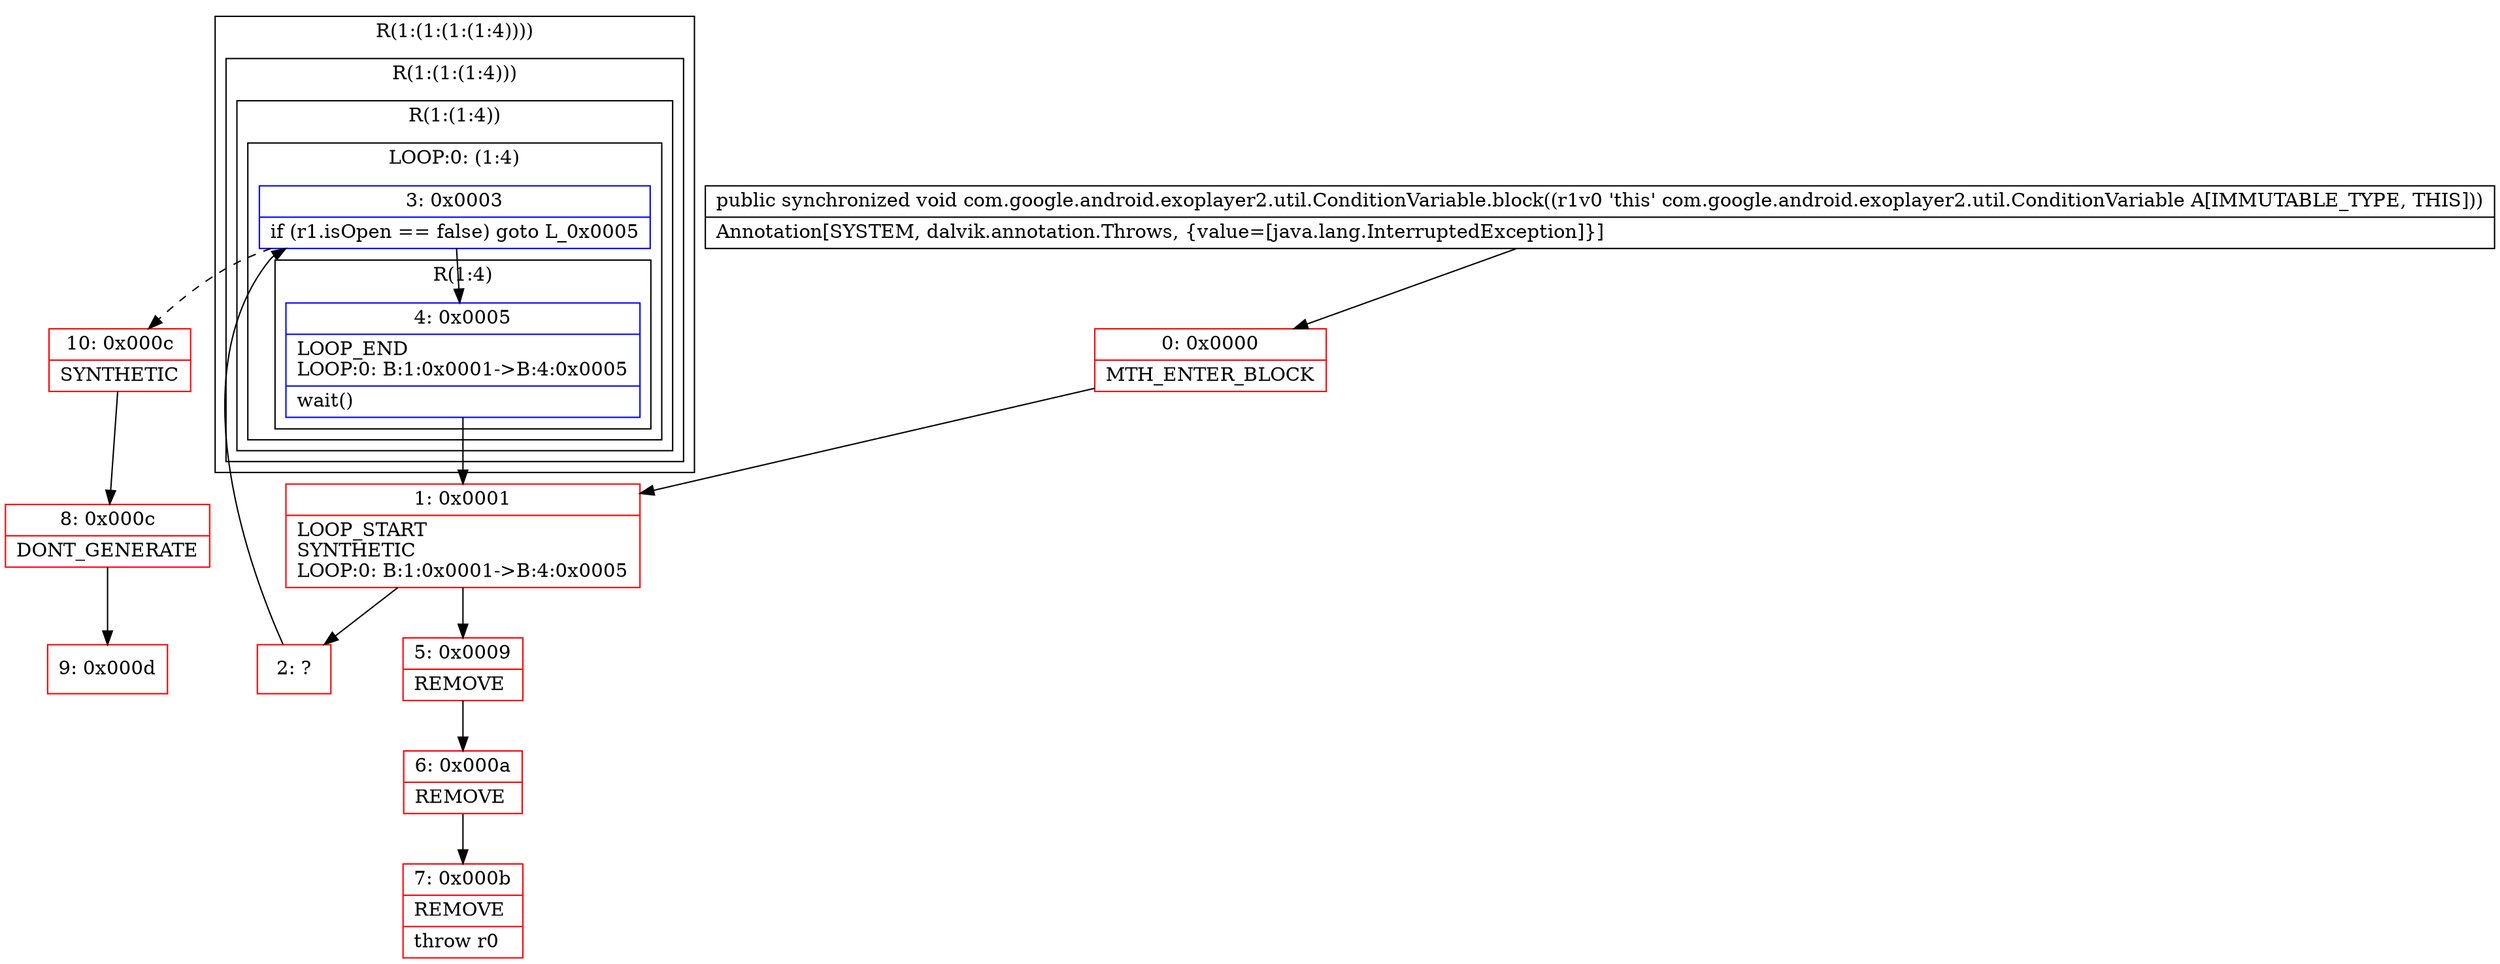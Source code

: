 digraph "CFG forcom.google.android.exoplayer2.util.ConditionVariable.block()V" {
subgraph cluster_Region_1856825473 {
label = "R(1:(1:(1:(1:4))))";
node [shape=record,color=blue];
subgraph cluster_Region_1717288890 {
label = "R(1:(1:(1:4)))";
node [shape=record,color=blue];
subgraph cluster_Region_1246613487 {
label = "R(1:(1:4))";
node [shape=record,color=blue];
subgraph cluster_LoopRegion_1071594477 {
label = "LOOP:0: (1:4)";
node [shape=record,color=blue];
Node_3 [shape=record,label="{3\:\ 0x0003|if (r1.isOpen == false) goto L_0x0005\l}"];
subgraph cluster_Region_918430839 {
label = "R(1:4)";
node [shape=record,color=blue];
Node_4 [shape=record,label="{4\:\ 0x0005|LOOP_END\lLOOP:0: B:1:0x0001\-\>B:4:0x0005\l|wait()\l}"];
}
}
}
}
}
Node_0 [shape=record,color=red,label="{0\:\ 0x0000|MTH_ENTER_BLOCK\l}"];
Node_1 [shape=record,color=red,label="{1\:\ 0x0001|LOOP_START\lSYNTHETIC\lLOOP:0: B:1:0x0001\-\>B:4:0x0005\l}"];
Node_2 [shape=record,color=red,label="{2\:\ ?}"];
Node_5 [shape=record,color=red,label="{5\:\ 0x0009|REMOVE\l}"];
Node_6 [shape=record,color=red,label="{6\:\ 0x000a|REMOVE\l}"];
Node_7 [shape=record,color=red,label="{7\:\ 0x000b|REMOVE\l|throw r0\l}"];
Node_8 [shape=record,color=red,label="{8\:\ 0x000c|DONT_GENERATE\l}"];
Node_9 [shape=record,color=red,label="{9\:\ 0x000d}"];
Node_10 [shape=record,color=red,label="{10\:\ 0x000c|SYNTHETIC\l}"];
MethodNode[shape=record,label="{public synchronized void com.google.android.exoplayer2.util.ConditionVariable.block((r1v0 'this' com.google.android.exoplayer2.util.ConditionVariable A[IMMUTABLE_TYPE, THIS]))  | Annotation[SYSTEM, dalvik.annotation.Throws, \{value=[java.lang.InterruptedException]\}]\l}"];
MethodNode -> Node_0;
Node_3 -> Node_4;
Node_3 -> Node_10[style=dashed];
Node_4 -> Node_1;
Node_0 -> Node_1;
Node_1 -> Node_2;
Node_1 -> Node_5;
Node_2 -> Node_3;
Node_5 -> Node_6;
Node_6 -> Node_7;
Node_8 -> Node_9;
Node_10 -> Node_8;
}

